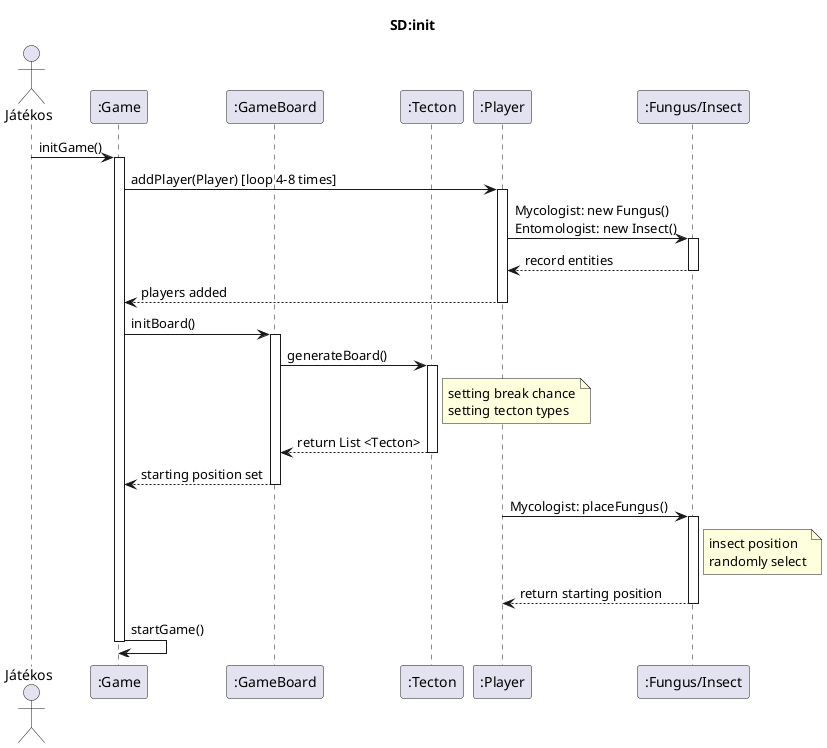 @startuml SD_init

title SD:init

actor Játékos
participant ":Game" as Game
participant ":GameBoard" as GameBoard
participant ":Tecton" as Tecton
participant ":Player" as Player
participant ":Fungus/Insect" as FungusInsect

Játékos -> Game: initGame()
activate Game

Game -> Player: addPlayer(Player) [loop 4-8 times]
activate Player

Player -> FungusInsect: Mycologist: new Fungus()\nEntomologist: new Insect()
activate FungusInsect

FungusInsect --> Player: record entities
deactivate FungusInsect

Player --> Game: players added
deactivate Player

Game -> GameBoard: initBoard()
activate GameBoard

GameBoard -> Tecton: generateBoard()
activate Tecton

note right of Tecton: setting break chance\nsetting tecton types

Tecton --> GameBoard: return List <Tecton>
deactivate Tecton

GameBoard --> Game: starting position set
deactivate GameBoard

Player -> FungusInsect: Mycologist: placeFungus()
activate FungusInsect

note right of FungusInsect: insect position\nrandomly select

FungusInsect --> Player: return starting position
deactivate FungusInsect

Game -> Game: startGame()


deactivate Game
@enduml